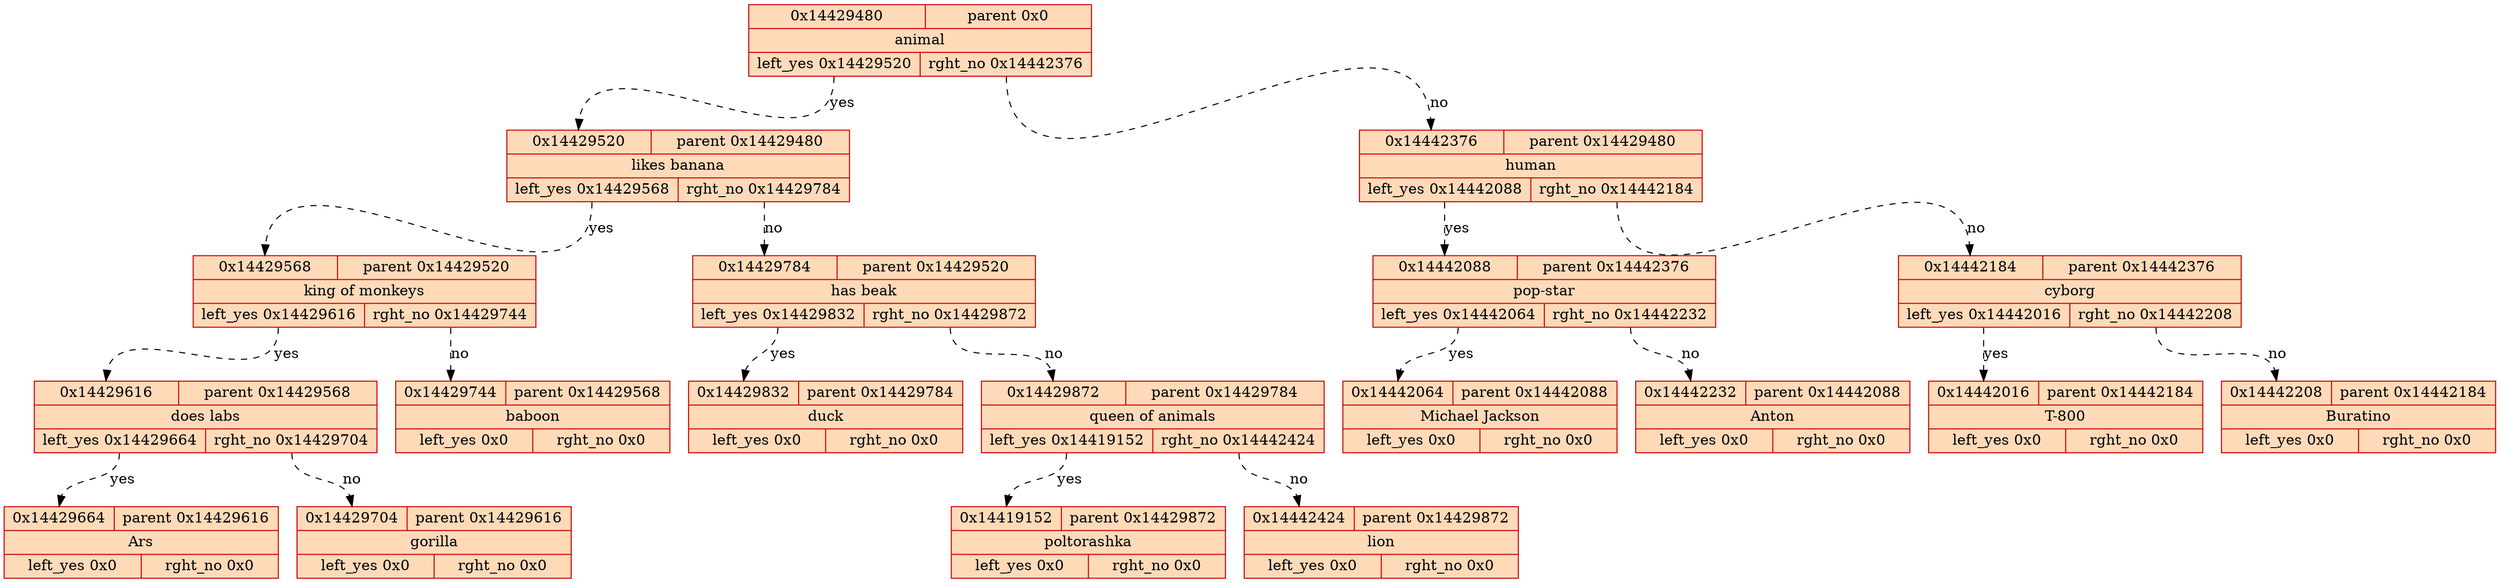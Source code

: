 digraph tree{
	rankdir=TB;
spline = ortho;
	14429480[style="filled",fillcolor="peachpuff"shape=record,color=red3,label="{{<f0> 0x14429480 |<f3>parent 0x0}|animal|{<f2>left_yes 0x14429520 | <f1>rght_no 0x14442376}}"]
	14429480:<f2>:s->14429520:<f0>:n[weight = 1, constraint=true, style="dashed", label="yes"]
	14429480:<f1>:s->14442376:<f0>:n[weight = 1, constraint=true, style="dashed", label="no"]
	14442376[style="filled",fillcolor="peachpuff"shape=record,color=red3,label="{{<f0> 0x14442376 |<f3>parent 0x14429480}|human|{<f2>left_yes 0x14442088 | <f1>rght_no 0x14442184}}"]
	14442376:<f2>:s->14442088:<f0>:n[weight = 1, constraint=true, style="dashed", label="yes"]
	14442376:<f1>:s->14442184:<f0>:n[weight = 1, constraint=true, style="dashed", label="no"]
	14442184[style="filled",fillcolor="peachpuff"shape=record,color=red3,label="{{<f0> 0x14442184 |<f3>parent 0x14442376}|cyborg|{<f2>left_yes 0x14442016 | <f1>rght_no 0x14442208}}"]
	14442184:<f2>:s->14442016:<f0>:n[weight = 1, constraint=true, style="dashed", label="yes"]
	14442184:<f1>:s->14442208:<f0>:n[weight = 1, constraint=true, style="dashed", label="no"]
	14442208[style="filled",fillcolor="peachpuff"shape=record,color=red3,label="{{<f0> 0x14442208 |<f3>parent 0x14442184}|Buratino|{<f2>left_yes 0x0 | <f1>rght_no 0x0}}"]
	14442016[style="filled",fillcolor="peachpuff"shape=record,color=red3,label="{{<f0> 0x14442016 |<f3>parent 0x14442184}|T-800|{<f2>left_yes 0x0 | <f1>rght_no 0x0}}"]
	14442088[style="filled",fillcolor="peachpuff"shape=record,color=red3,label="{{<f0> 0x14442088 |<f3>parent 0x14442376}|pop-star|{<f2>left_yes 0x14442064 | <f1>rght_no 0x14442232}}"]
	14442088:<f2>:s->14442064:<f0>:n[weight = 1, constraint=true, style="dashed", label="yes"]
	14442088:<f1>:s->14442232:<f0>:n[weight = 1, constraint=true, style="dashed", label="no"]
	14442232[style="filled",fillcolor="peachpuff"shape=record,color=red3,label="{{<f0> 0x14442232 |<f3>parent 0x14442088}|Anton|{<f2>left_yes 0x0 | <f1>rght_no 0x0}}"]
	14442064[style="filled",fillcolor="peachpuff"shape=record,color=red3,label="{{<f0> 0x14442064 |<f3>parent 0x14442088}|Michael Jackson|{<f2>left_yes 0x0 | <f1>rght_no 0x0}}"]
	14429520[style="filled",fillcolor="peachpuff"shape=record,color=red3,label="{{<f0> 0x14429520 |<f3>parent 0x14429480}|likes banana|{<f2>left_yes 0x14429568 | <f1>rght_no 0x14429784}}"]
	14429520:<f2>:s->14429568:<f0>:n[weight = 1, constraint=true, style="dashed", label="yes"]
	14429520:<f1>:s->14429784:<f0>:n[weight = 1, constraint=true, style="dashed", label="no"]
	14429784[style="filled",fillcolor="peachpuff"shape=record,color=red3,label="{{<f0> 0x14429784 |<f3>parent 0x14429520}|has beak|{<f2>left_yes 0x14429832 | <f1>rght_no 0x14429872}}"]
	14429784:<f2>:s->14429832:<f0>:n[weight = 1, constraint=true, style="dashed", label="yes"]
	14429784:<f1>:s->14429872:<f0>:n[weight = 1, constraint=true, style="dashed", label="no"]
	14429872[style="filled",fillcolor="peachpuff"shape=record,color=red3,label="{{<f0> 0x14429872 |<f3>parent 0x14429784}|queen of animals|{<f2>left_yes 0x14419152 | <f1>rght_no 0x14442424}}"]
	14429872:<f2>:s->14419152:<f0>:n[weight = 1, constraint=true, style="dashed", label="yes"]
	14429872:<f1>:s->14442424:<f0>:n[weight = 1, constraint=true, style="dashed", label="no"]
	14442424[style="filled",fillcolor="peachpuff"shape=record,color=red3,label="{{<f0> 0x14442424 |<f3>parent 0x14429872}|lion|{<f2>left_yes 0x0 | <f1>rght_no 0x0}}"]
	14419152[style="filled",fillcolor="peachpuff"shape=record,color=red3,label="{{<f0> 0x14419152 |<f3>parent 0x14429872}|poltorashka|{<f2>left_yes 0x0 | <f1>rght_no 0x0}}"]
	14429832[style="filled",fillcolor="peachpuff"shape=record,color=red3,label="{{<f0> 0x14429832 |<f3>parent 0x14429784}|duck|{<f2>left_yes 0x0 | <f1>rght_no 0x0}}"]
	14429568[style="filled",fillcolor="peachpuff"shape=record,color=red3,label="{{<f0> 0x14429568 |<f3>parent 0x14429520}|king of monkeys|{<f2>left_yes 0x14429616 | <f1>rght_no 0x14429744}}"]
	14429568:<f2>:s->14429616:<f0>:n[weight = 1, constraint=true, style="dashed", label="yes"]
	14429568:<f1>:s->14429744:<f0>:n[weight = 1, constraint=true, style="dashed", label="no"]
	14429744[style="filled",fillcolor="peachpuff"shape=record,color=red3,label="{{<f0> 0x14429744 |<f3>parent 0x14429568}|baboon|{<f2>left_yes 0x0 | <f1>rght_no 0x0}}"]
	14429616[style="filled",fillcolor="peachpuff"shape=record,color=red3,label="{{<f0> 0x14429616 |<f3>parent 0x14429568}|does labs|{<f2>left_yes 0x14429664 | <f1>rght_no 0x14429704}}"]
	14429616:<f2>:s->14429664:<f0>:n[weight = 1, constraint=true, style="dashed", label="yes"]
	14429616:<f1>:s->14429704:<f0>:n[weight = 1, constraint=true, style="dashed", label="no"]
	14429704[style="filled",fillcolor="peachpuff"shape=record,color=red3,label="{{<f0> 0x14429704 |<f3>parent 0x14429616}|gorilla|{<f2>left_yes 0x0 | <f1>rght_no 0x0}}"]
	14429664[style="filled",fillcolor="peachpuff"shape=record,color=red3,label="{{<f0> 0x14429664 |<f3>parent 0x14429616}|Ars|{<f2>left_yes 0x0 | <f1>rght_no 0x0}}"]
}
